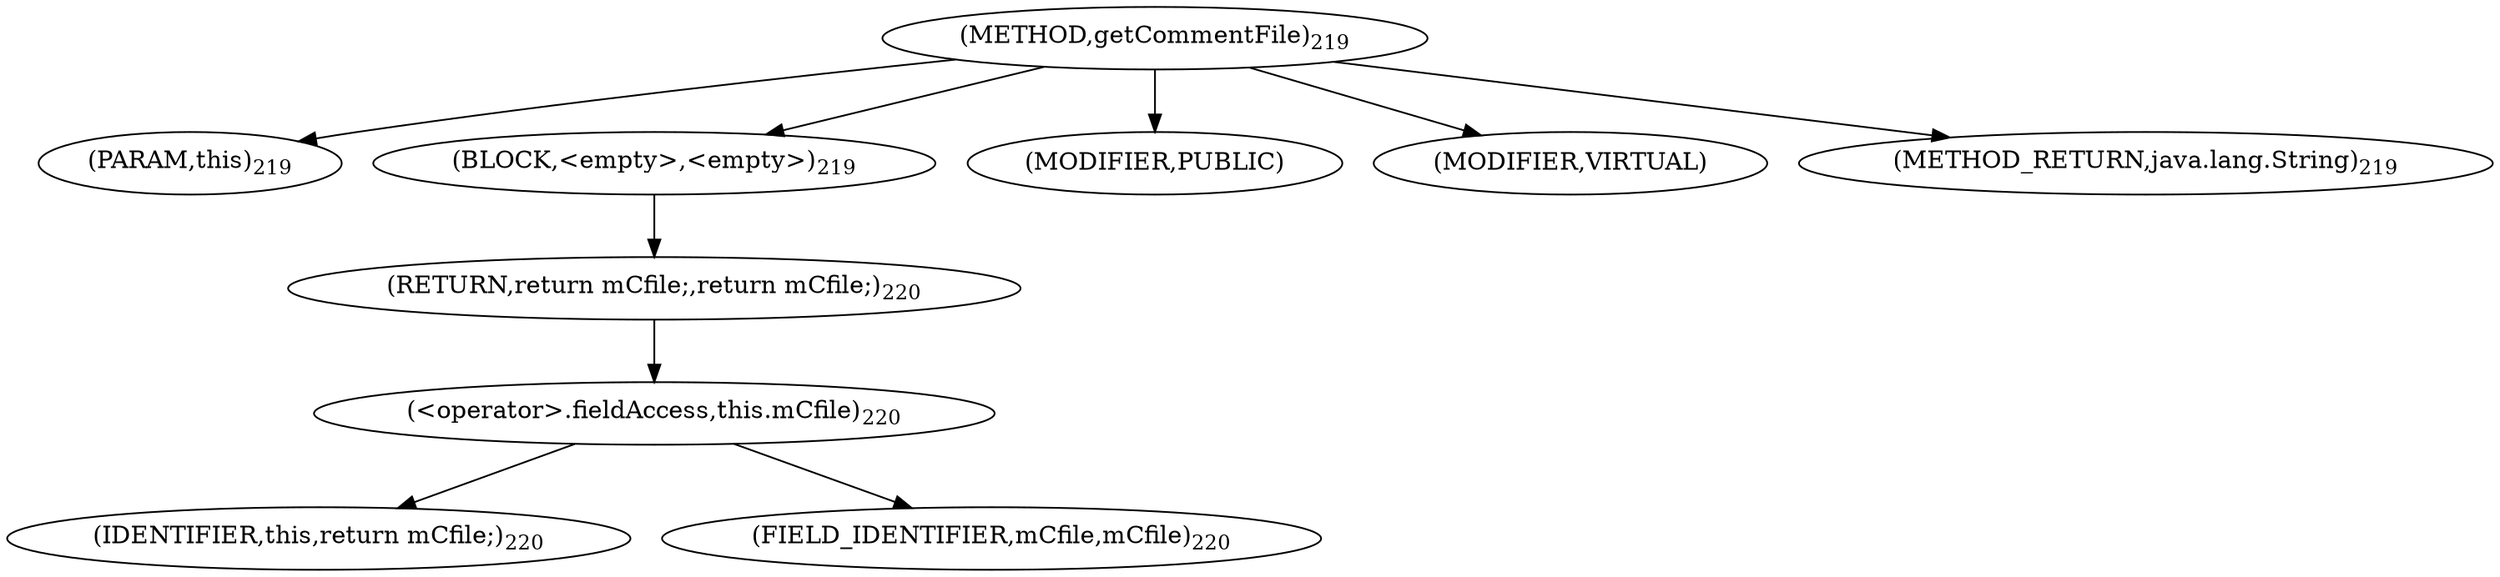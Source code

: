 digraph "getCommentFile" {  
"290" [label = <(METHOD,getCommentFile)<SUB>219</SUB>> ]
"291" [label = <(PARAM,this)<SUB>219</SUB>> ]
"292" [label = <(BLOCK,&lt;empty&gt;,&lt;empty&gt;)<SUB>219</SUB>> ]
"293" [label = <(RETURN,return mCfile;,return mCfile;)<SUB>220</SUB>> ]
"294" [label = <(&lt;operator&gt;.fieldAccess,this.mCfile)<SUB>220</SUB>> ]
"295" [label = <(IDENTIFIER,this,return mCfile;)<SUB>220</SUB>> ]
"296" [label = <(FIELD_IDENTIFIER,mCfile,mCfile)<SUB>220</SUB>> ]
"297" [label = <(MODIFIER,PUBLIC)> ]
"298" [label = <(MODIFIER,VIRTUAL)> ]
"299" [label = <(METHOD_RETURN,java.lang.String)<SUB>219</SUB>> ]
  "290" -> "291" 
  "290" -> "292" 
  "290" -> "297" 
  "290" -> "298" 
  "290" -> "299" 
  "292" -> "293" 
  "293" -> "294" 
  "294" -> "295" 
  "294" -> "296" 
}

